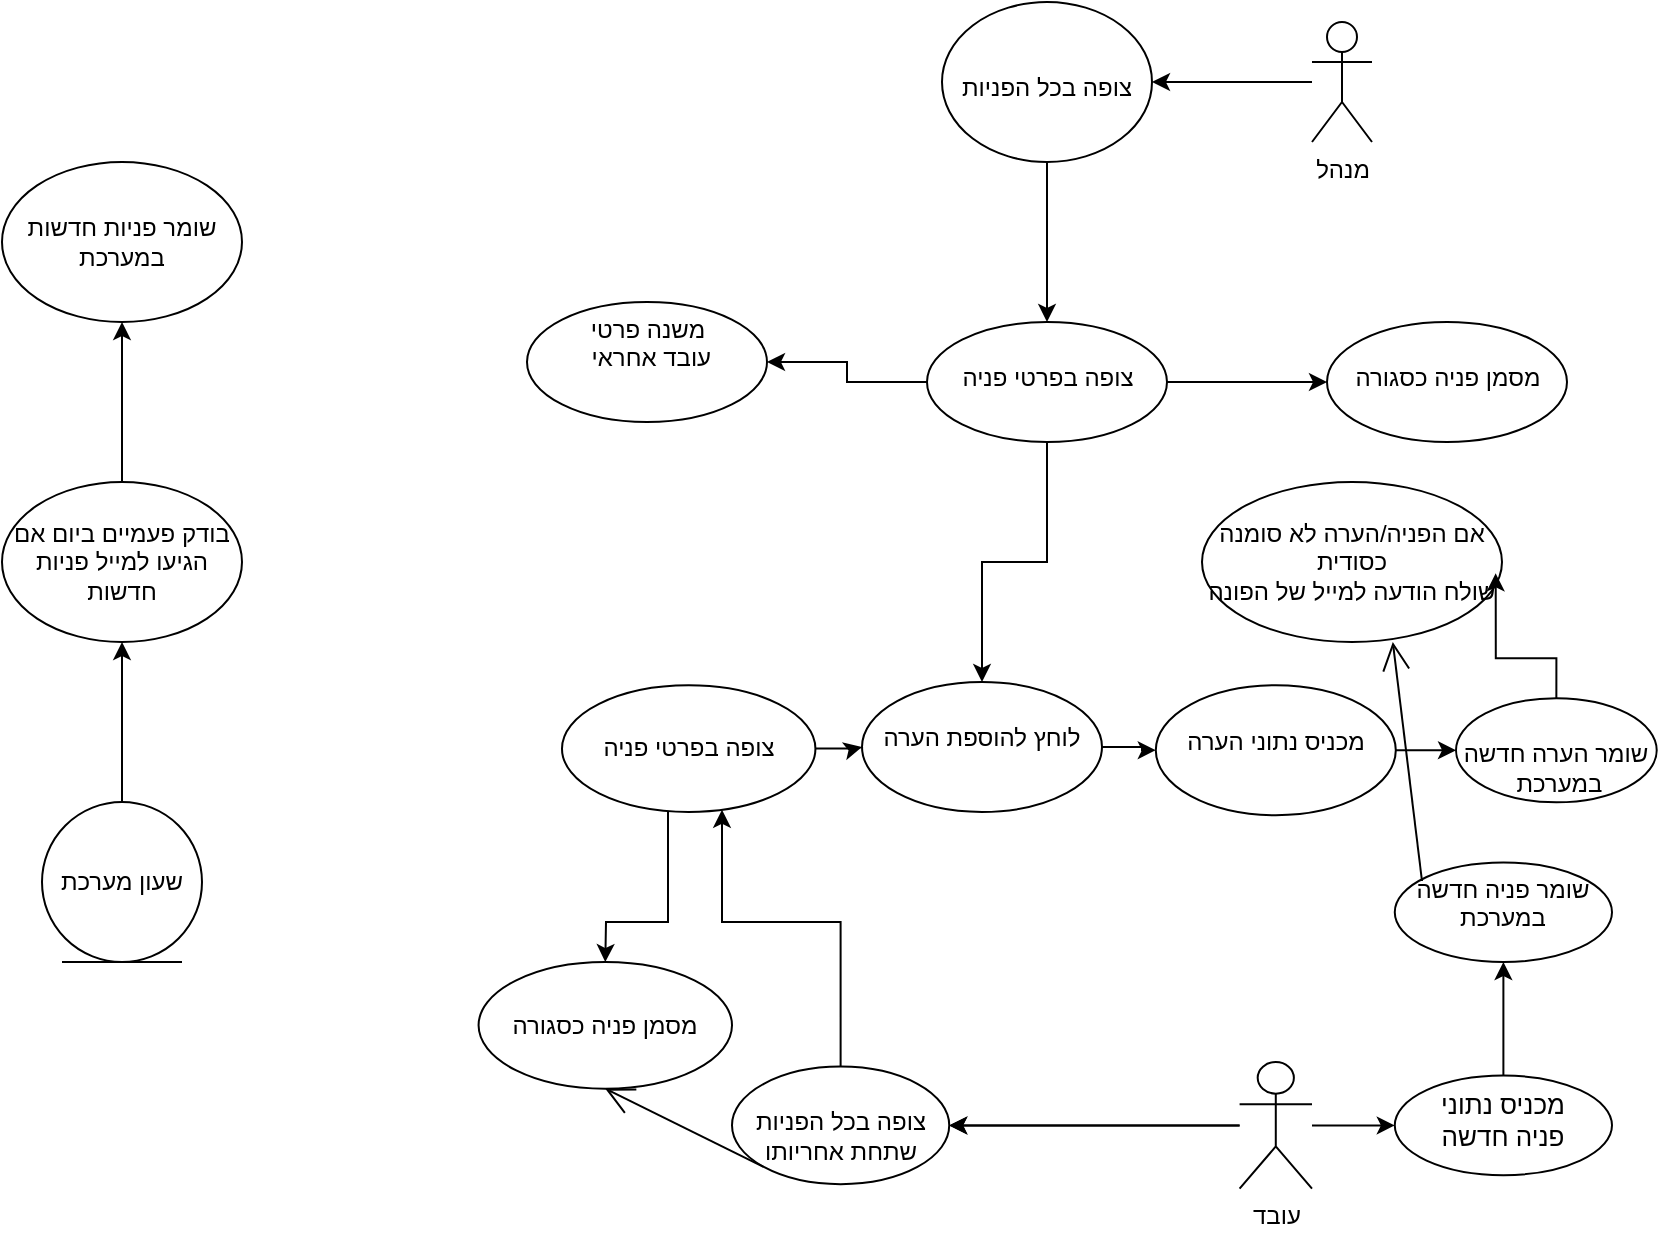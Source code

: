 <mxfile version="13.9.2" type="github">
  <diagram name="Page-1" id="b5b7bab2-c9e2-2cf4-8b2a-24fd1a2a6d21">
    <mxGraphModel dx="868" dy="450" grid="1" gridSize="10" guides="1" tooltips="1" connect="1" arrows="1" fold="1" page="1" pageScale="1" pageWidth="827" pageHeight="1169" background="#ffffff" math="0" shadow="0">
      <root>
        <mxCell id="0" />
        <mxCell id="1" parent="0" />
        <mxCell id="ebzaWmidBUEkUafb_fH5-58" value="" style="edgeStyle=orthogonalEdgeStyle;rounded=0;orthogonalLoop=1;jettySize=auto;html=1;" edge="1" parent="1" source="ebzaWmidBUEkUafb_fH5-48" target="ebzaWmidBUEkUafb_fH5-57">
          <mxGeometry relative="1" as="geometry" />
        </mxCell>
        <object label="שעון מערכת" id="ebzaWmidBUEkUafb_fH5-48">
          <mxCell style="ellipse;shape=umlEntity;whiteSpace=wrap;html=1;" vertex="1" parent="1">
            <mxGeometry x="20" y="490" width="80" height="80" as="geometry" />
          </mxCell>
        </object>
        <mxCell id="ebzaWmidBUEkUafb_fH5-60" value="" style="edgeStyle=orthogonalEdgeStyle;rounded=0;orthogonalLoop=1;jettySize=auto;html=1;" edge="1" parent="1" source="ebzaWmidBUEkUafb_fH5-57" target="ebzaWmidBUEkUafb_fH5-59">
          <mxGeometry relative="1" as="geometry" />
        </mxCell>
        <mxCell id="ebzaWmidBUEkUafb_fH5-57" value="בודק פעמיים ביום אם הגיעו למייל פניות חדשות" style="ellipse;whiteSpace=wrap;html=1;" vertex="1" parent="1">
          <mxGeometry y="330" width="120" height="80" as="geometry" />
        </mxCell>
        <mxCell id="ebzaWmidBUEkUafb_fH5-59" value="שומר פניות חדשות במערכת" style="ellipse;whiteSpace=wrap;html=1;" vertex="1" parent="1">
          <mxGeometry y="170" width="120" height="80" as="geometry" />
        </mxCell>
        <mxCell id="ebzaWmidBUEkUafb_fH5-68" value="" style="edgeStyle=orthogonalEdgeStyle;rounded=0;orthogonalLoop=1;jettySize=auto;html=1;" edge="1" parent="1" source="ebzaWmidBUEkUafb_fH5-61" target="ebzaWmidBUEkUafb_fH5-67">
          <mxGeometry relative="1" as="geometry" />
        </mxCell>
        <mxCell id="ebzaWmidBUEkUafb_fH5-61" value="מנהל" style="shape=umlActor;verticalLabelPosition=bottom;verticalAlign=top;html=1;" vertex="1" parent="1">
          <mxGeometry x="655" y="100" width="30" height="60" as="geometry" />
        </mxCell>
        <mxCell id="ebzaWmidBUEkUafb_fH5-81" value="" style="edgeStyle=orthogonalEdgeStyle;rounded=0;orthogonalLoop=1;jettySize=auto;html=1;" edge="1" parent="1" source="ebzaWmidBUEkUafb_fH5-67" target="ebzaWmidBUEkUafb_fH5-80">
          <mxGeometry relative="1" as="geometry" />
        </mxCell>
        <mxCell id="ebzaWmidBUEkUafb_fH5-67" value="&lt;br&gt;&lt;br&gt;צופה בכל הפניות" style="ellipse;whiteSpace=wrap;html=1;verticalAlign=top;" vertex="1" parent="1">
          <mxGeometry x="470" y="90" width="105" height="80" as="geometry" />
        </mxCell>
        <mxCell id="ebzaWmidBUEkUafb_fH5-78" value="" style="edgeStyle=orthogonalEdgeStyle;rounded=0;orthogonalLoop=1;jettySize=auto;html=1;" edge="1" parent="1" source="ebzaWmidBUEkUafb_fH5-35" target="ebzaWmidBUEkUafb_fH5-53">
          <mxGeometry relative="1" as="geometry">
            <Array as="points">
              <mxPoint x="419" y="550" />
              <mxPoint x="360" y="550" />
            </Array>
          </mxGeometry>
        </mxCell>
        <mxCell id="ebzaWmidBUEkUafb_fH5-35" value="&lt;br&gt;צופה בכל הפניות&lt;br&gt;שתחת אחריותו" style="ellipse;whiteSpace=wrap;html=1;verticalAlign=top;" vertex="1" parent="1">
          <mxGeometry x="365.003" y="622.263" width="108.613" height="58.831" as="geometry" />
        </mxCell>
        <mxCell id="ebzaWmidBUEkUafb_fH5-36" value="" style="edgeStyle=orthogonalEdgeStyle;rounded=0;orthogonalLoop=1;jettySize=auto;html=1;" edge="1" parent="1" source="ebzaWmidBUEkUafb_fH5-26" target="ebzaWmidBUEkUafb_fH5-35">
          <mxGeometry relative="1" as="geometry" />
        </mxCell>
        <mxCell id="ebzaWmidBUEkUafb_fH5-37" value="" style="edgeStyle=orthogonalEdgeStyle;rounded=0;orthogonalLoop=1;jettySize=auto;html=1;" edge="1" parent="1" source="ebzaWmidBUEkUafb_fH5-26" target="ebzaWmidBUEkUafb_fH5-35">
          <mxGeometry relative="1" as="geometry" />
        </mxCell>
        <mxCell id="ebzaWmidBUEkUafb_fH5-26" value="עובד" style="shape=umlActor;verticalLabelPosition=bottom;verticalAlign=top;html=1;outlineConnect=0;" vertex="1" parent="1">
          <mxGeometry x="618.794" y="620" width="36.204" height="63.356" as="geometry" />
        </mxCell>
        <mxCell id="ebzaWmidBUEkUafb_fH5-29" value="&lt;font style=&quot;font-size: 13px&quot;&gt;מכניס נתוני &lt;br&gt;&amp;nbsp;פניה חדשה&amp;nbsp;&lt;/font&gt;" style="ellipse;whiteSpace=wrap;html=1;verticalAlign=top;" vertex="1" parent="1">
          <mxGeometry x="696.39" y="626.788" width="108.613" height="49.78" as="geometry" />
        </mxCell>
        <mxCell id="ebzaWmidBUEkUafb_fH5-30" value="" style="edgeStyle=orthogonalEdgeStyle;rounded=0;orthogonalLoop=1;jettySize=auto;html=1;" edge="1" parent="1" source="ebzaWmidBUEkUafb_fH5-26" target="ebzaWmidBUEkUafb_fH5-29">
          <mxGeometry x="415" y="240" as="geometry" />
        </mxCell>
        <mxCell id="ebzaWmidBUEkUafb_fH5-33" value="שומר פניה חדשה במערכת" style="ellipse;whiteSpace=wrap;html=1;verticalAlign=top;" vertex="1" parent="1">
          <mxGeometry x="696.39" y="520.225" width="108.613" height="49.78" as="geometry" />
        </mxCell>
        <mxCell id="ebzaWmidBUEkUafb_fH5-34" value="" style="edgeStyle=orthogonalEdgeStyle;rounded=0;orthogonalLoop=1;jettySize=auto;html=1;" edge="1" parent="1" source="ebzaWmidBUEkUafb_fH5-29" target="ebzaWmidBUEkUafb_fH5-33">
          <mxGeometry x="415" y="240" as="geometry" />
        </mxCell>
        <mxCell id="ebzaWmidBUEkUafb_fH5-55" value="מסמן פניה כסגורה" style="ellipse;whiteSpace=wrap;html=1;" vertex="1" parent="1">
          <mxGeometry x="238.288" y="570.003" width="126.715" height="63.356" as="geometry" />
        </mxCell>
        <mxCell id="ebzaWmidBUEkUafb_fH5-56" value="" style="edgeStyle=orthogonalEdgeStyle;rounded=0;orthogonalLoop=1;jettySize=auto;html=1;" edge="1" parent="1" source="ebzaWmidBUEkUafb_fH5-53" target="ebzaWmidBUEkUafb_fH5-55">
          <mxGeometry x="415" y="240" as="geometry">
            <Array as="points">
              <mxPoint x="333" y="550" />
              <mxPoint x="302" y="550" />
            </Array>
          </mxGeometry>
        </mxCell>
        <mxCell id="ebzaWmidBUEkUafb_fH5-66" value="" style="endArrow=open;endFill=1;endSize=12;html=1;exitX=0;exitY=1;exitDx=0;exitDy=0;entryX=0.5;entryY=1;entryDx=0;entryDy=0;" edge="1" parent="1" source="ebzaWmidBUEkUafb_fH5-35" target="ebzaWmidBUEkUafb_fH5-55">
          <mxGeometry x="415" y="240" width="160" as="geometry">
            <mxPoint x="405" y="492.42" as="sourcePoint" />
            <mxPoint x="310" y="640" as="targetPoint" />
            <Array as="points" />
          </mxGeometry>
        </mxCell>
        <mxCell id="ebzaWmidBUEkUafb_fH5-82" value="" style="edgeStyle=orthogonalEdgeStyle;rounded=0;orthogonalLoop=1;jettySize=auto;html=1;" edge="1" parent="1" source="ebzaWmidBUEkUafb_fH5-80" target="ebzaWmidBUEkUafb_fH5-42">
          <mxGeometry relative="1" as="geometry" />
        </mxCell>
        <mxCell id="ebzaWmidBUEkUafb_fH5-84" value="" style="edgeStyle=orthogonalEdgeStyle;rounded=0;orthogonalLoop=1;jettySize=auto;html=1;" edge="1" parent="1" source="ebzaWmidBUEkUafb_fH5-80" target="ebzaWmidBUEkUafb_fH5-83">
          <mxGeometry relative="1" as="geometry" />
        </mxCell>
        <mxCell id="ebzaWmidBUEkUafb_fH5-86" value="" style="edgeStyle=orthogonalEdgeStyle;rounded=0;orthogonalLoop=1;jettySize=auto;html=1;" edge="1" parent="1" source="ebzaWmidBUEkUafb_fH5-80" target="ebzaWmidBUEkUafb_fH5-85">
          <mxGeometry relative="1" as="geometry" />
        </mxCell>
        <mxCell id="ebzaWmidBUEkUafb_fH5-80" value="&lt;div&gt;&lt;br&gt;&lt;/div&gt;&lt;div&gt;צופה בפרטי פניה&lt;/div&gt;" style="ellipse;whiteSpace=wrap;html=1;verticalAlign=top;" vertex="1" parent="1">
          <mxGeometry x="462.5" y="250" width="120" height="60" as="geometry" />
        </mxCell>
        <mxCell id="ebzaWmidBUEkUafb_fH5-83" value="משנה פרטי&lt;br&gt;&amp;nbsp;עובד אחראי" style="ellipse;whiteSpace=wrap;html=1;verticalAlign=top;" vertex="1" parent="1">
          <mxGeometry x="262.5" y="240" width="120" height="60" as="geometry" />
        </mxCell>
        <mxCell id="ebzaWmidBUEkUafb_fH5-85" value="&lt;br&gt;מסמן פניה כסגורה" style="ellipse;whiteSpace=wrap;html=1;verticalAlign=top;" vertex="1" parent="1">
          <mxGeometry x="662.5" y="250" width="120" height="60" as="geometry" />
        </mxCell>
        <mxCell id="ebzaWmidBUEkUafb_fH5-87" value="אם הפניה/הערה לא סומנה כסודית&lt;br&gt;שולח הודעה למייל של הפונה" style="ellipse;whiteSpace=wrap;html=1;" vertex="1" parent="1">
          <mxGeometry x="600" y="330" width="150" height="80" as="geometry" />
        </mxCell>
        <mxCell id="ebzaWmidBUEkUafb_fH5-89" value="" style="group" vertex="1" connectable="0" parent="1">
          <mxGeometry x="279.998" y="430" width="547.362" height="66.64" as="geometry" />
        </mxCell>
        <mxCell id="ebzaWmidBUEkUafb_fH5-46" value="&lt;br&gt;שומר הערה חדשה&lt;br&gt;&amp;nbsp;במערכת" style="ellipse;whiteSpace=wrap;html=1;verticalAlign=top;" vertex="1" parent="ebzaWmidBUEkUafb_fH5-89">
          <mxGeometry x="447.002" y="8.12" width="100.36" height="52.05" as="geometry" />
        </mxCell>
        <mxCell id="ebzaWmidBUEkUafb_fH5-88" value="" style="group" vertex="1" connectable="0" parent="ebzaWmidBUEkUafb_fH5-89">
          <mxGeometry width="416.902" height="66.64" as="geometry" />
        </mxCell>
        <mxCell id="ebzaWmidBUEkUafb_fH5-42" value="&lt;br&gt;לוחץ להוספת הערה" style="ellipse;whiteSpace=wrap;html=1;verticalAlign=top;" vertex="1" parent="ebzaWmidBUEkUafb_fH5-88">
          <mxGeometry x="150.002" width="120" height="65" as="geometry" />
        </mxCell>
        <mxCell id="ebzaWmidBUEkUafb_fH5-44" value="&lt;br&gt;מכניס נתוני הערה" style="ellipse;whiteSpace=wrap;html=1;verticalAlign=top;" vertex="1" parent="ebzaWmidBUEkUafb_fH5-88">
          <mxGeometry x="296.902" y="1.64" width="120" height="65" as="geometry" />
        </mxCell>
        <mxCell id="ebzaWmidBUEkUafb_fH5-45" value="" style="edgeStyle=orthogonalEdgeStyle;rounded=0;orthogonalLoop=1;jettySize=auto;html=1;" edge="1" parent="ebzaWmidBUEkUafb_fH5-88" source="ebzaWmidBUEkUafb_fH5-42" target="ebzaWmidBUEkUafb_fH5-44">
          <mxGeometry x="-9.998" y="-154.77" as="geometry" />
        </mxCell>
        <mxCell id="ebzaWmidBUEkUafb_fH5-77" value="" style="edgeStyle=orthogonalEdgeStyle;rounded=0;orthogonalLoop=1;jettySize=auto;html=1;" edge="1" parent="ebzaWmidBUEkUafb_fH5-88" source="ebzaWmidBUEkUafb_fH5-53" target="ebzaWmidBUEkUafb_fH5-42">
          <mxGeometry relative="1" as="geometry" />
        </mxCell>
        <mxCell id="ebzaWmidBUEkUafb_fH5-53" value="צופה בפרטי פניה" style="ellipse;whiteSpace=wrap;html=1;" vertex="1" parent="ebzaWmidBUEkUafb_fH5-88">
          <mxGeometry y="1.64" width="126.715" height="63.356" as="geometry" />
        </mxCell>
        <mxCell id="ebzaWmidBUEkUafb_fH5-47" value="" style="edgeStyle=orthogonalEdgeStyle;rounded=0;orthogonalLoop=1;jettySize=auto;html=1;" edge="1" parent="ebzaWmidBUEkUafb_fH5-89" source="ebzaWmidBUEkUafb_fH5-44" target="ebzaWmidBUEkUafb_fH5-46">
          <mxGeometry x="270" y="230.23" as="geometry" />
        </mxCell>
        <mxCell id="ebzaWmidBUEkUafb_fH5-90" value="" style="edgeStyle=orthogonalEdgeStyle;rounded=0;orthogonalLoop=1;jettySize=auto;html=1;entryX=0.979;entryY=0.571;entryDx=0;entryDy=0;entryPerimeter=0;" edge="1" parent="1" source="ebzaWmidBUEkUafb_fH5-46" target="ebzaWmidBUEkUafb_fH5-87">
          <mxGeometry relative="1" as="geometry">
            <mxPoint x="760" y="418" as="targetPoint" />
          </mxGeometry>
        </mxCell>
        <mxCell id="ebzaWmidBUEkUafb_fH5-94" value="" style="endArrow=open;endFill=1;endSize=12;html=1;entryX=0.636;entryY=1;entryDx=0;entryDy=0;entryPerimeter=0;" edge="1" parent="1" target="ebzaWmidBUEkUafb_fH5-87">
          <mxGeometry width="160" relative="1" as="geometry">
            <mxPoint x="710" y="529.5" as="sourcePoint" />
            <mxPoint x="870" y="529.5" as="targetPoint" />
          </mxGeometry>
        </mxCell>
      </root>
    </mxGraphModel>
  </diagram>
</mxfile>
